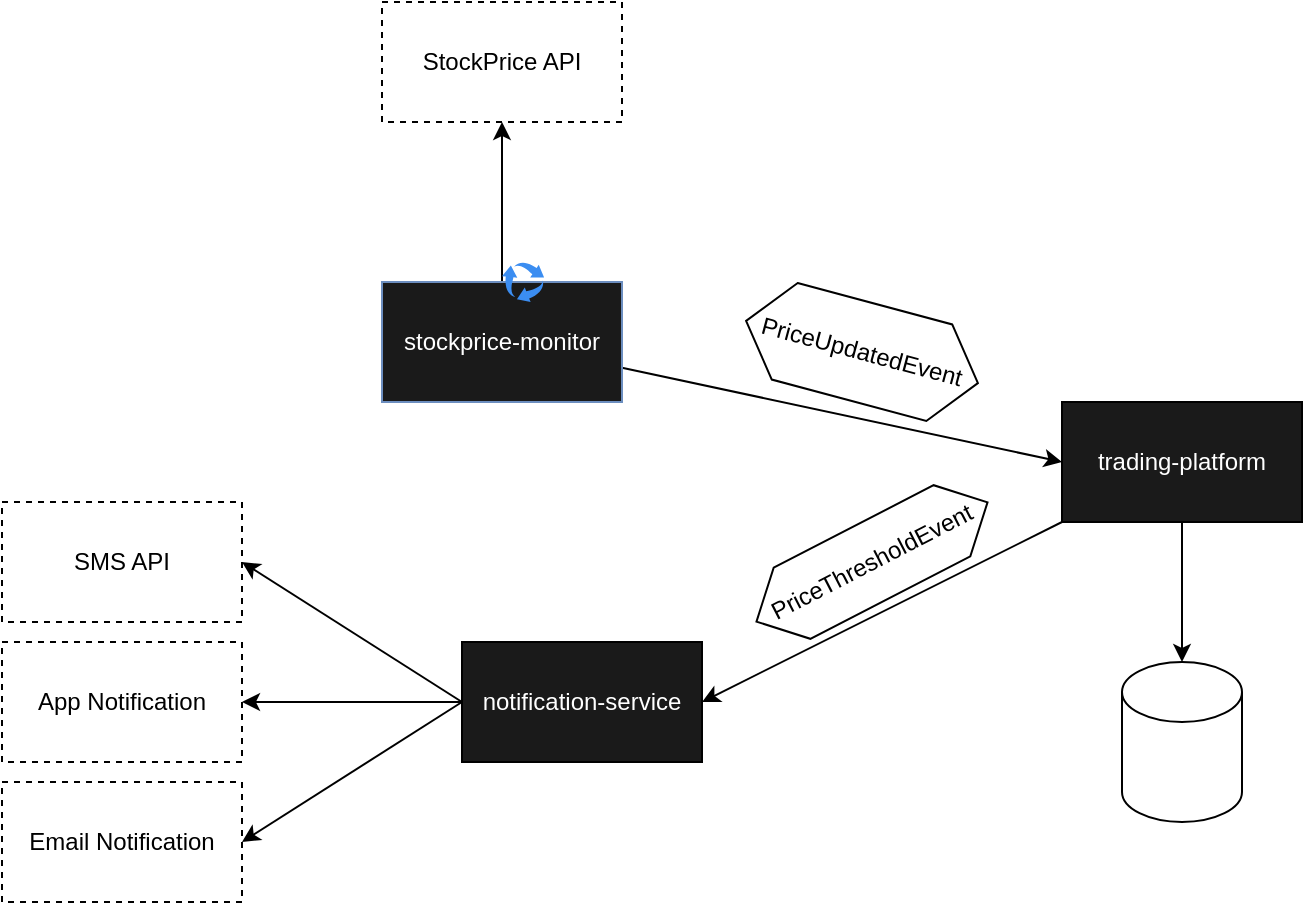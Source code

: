 <mxfile>
    <diagram id="_MlQi3pxoFHZfKHcf2Gj" name="Page-1">
        <mxGraphModel dx="1859" dy="1698" grid="1" gridSize="10" guides="1" tooltips="1" connect="1" arrows="1" fold="1" page="1" pageScale="1" pageWidth="827" pageHeight="1169" math="0" shadow="0">
            <root>
                <mxCell id="0"/>
                <mxCell id="1" parent="0"/>
                <mxCell id="6" style="edgeStyle=none;html=1;entryX=0.5;entryY=1;entryDx=0;entryDy=0;" edge="1" parent="1" source="2" target="5">
                    <mxGeometry relative="1" as="geometry"/>
                </mxCell>
                <mxCell id="9" style="edgeStyle=none;html=1;entryX=0;entryY=0.5;entryDx=0;entryDy=0;" edge="1" parent="1" source="2" target="3">
                    <mxGeometry relative="1" as="geometry"/>
                </mxCell>
                <mxCell id="2" value="&lt;font style=&quot;color: rgb(255, 255, 255);&quot;&gt;stockprice-monitor&lt;/font&gt;" style="rounded=0;whiteSpace=wrap;html=1;fillColor=#1A1A1A;strokeColor=#6c8ebf;" vertex="1" parent="1">
                    <mxGeometry x="60" y="120" width="120" height="60" as="geometry"/>
                </mxCell>
                <mxCell id="13" style="edgeStyle=none;html=1;exitX=0;exitY=1;exitDx=0;exitDy=0;entryX=1;entryY=0.5;entryDx=0;entryDy=0;" edge="1" parent="1" source="3" target="4">
                    <mxGeometry relative="1" as="geometry"/>
                </mxCell>
                <mxCell id="3" value="&lt;font style=&quot;color: light-dark(rgb(255, 255, 255), rgb(237, 237, 237));&quot;&gt;trading-platform&lt;/font&gt;" style="rounded=0;whiteSpace=wrap;html=1;fillColor=#1A1A1A;" vertex="1" parent="1">
                    <mxGeometry x="400" y="180" width="120" height="60" as="geometry"/>
                </mxCell>
                <mxCell id="18" style="edgeStyle=none;html=1;entryX=1;entryY=0.5;entryDx=0;entryDy=0;exitX=0;exitY=0.5;exitDx=0;exitDy=0;" edge="1" parent="1" source="4" target="15">
                    <mxGeometry relative="1" as="geometry"/>
                </mxCell>
                <mxCell id="19" style="edgeStyle=none;html=1;exitX=0;exitY=0.5;exitDx=0;exitDy=0;entryX=1;entryY=0.5;entryDx=0;entryDy=0;" edge="1" parent="1" source="4" target="16">
                    <mxGeometry relative="1" as="geometry"/>
                </mxCell>
                <mxCell id="20" style="edgeStyle=none;html=1;exitX=0;exitY=0.5;exitDx=0;exitDy=0;entryX=1;entryY=0.5;entryDx=0;entryDy=0;" edge="1" parent="1" source="4" target="17">
                    <mxGeometry relative="1" as="geometry"/>
                </mxCell>
                <mxCell id="4" value="&lt;font style=&quot;color: light-dark(rgb(255, 255, 255), rgb(237, 237, 237));&quot;&gt;notification-service&lt;/font&gt;" style="rounded=0;whiteSpace=wrap;html=1;fillColor=#1A1A1A;" vertex="1" parent="1">
                    <mxGeometry x="100" y="300" width="120" height="60" as="geometry"/>
                </mxCell>
                <mxCell id="5" value="StockPrice API" style="rounded=0;whiteSpace=wrap;html=1;dashed=1;" vertex="1" parent="1">
                    <mxGeometry x="60" y="-20" width="120" height="60" as="geometry"/>
                </mxCell>
                <mxCell id="8" value="" style="sketch=0;html=1;aspect=fixed;strokeColor=none;shadow=0;fillColor=#3B8DF1;verticalAlign=top;labelPosition=center;verticalLabelPosition=bottom;shape=mxgraph.gcp2.arrow_cycle" vertex="1" parent="1">
                    <mxGeometry x="120" y="110" width="21.05" height="20" as="geometry"/>
                </mxCell>
                <mxCell id="10" value="PriceUpdatedEvent" style="shape=hexagon;perimeter=hexagonPerimeter2;whiteSpace=wrap;html=1;fixedSize=1;rotation=15;" vertex="1" parent="1">
                    <mxGeometry x="240" y="130" width="120" height="50" as="geometry"/>
                </mxCell>
                <mxCell id="11" value="" style="shape=cylinder3;whiteSpace=wrap;html=1;boundedLbl=1;backgroundOutline=1;size=15;" vertex="1" parent="1">
                    <mxGeometry x="430" y="310" width="60" height="80" as="geometry"/>
                </mxCell>
                <mxCell id="12" style="edgeStyle=none;html=1;entryX=0.5;entryY=0;entryDx=0;entryDy=0;entryPerimeter=0;" edge="1" parent="1" source="3" target="11">
                    <mxGeometry relative="1" as="geometry"/>
                </mxCell>
                <mxCell id="14" value="PriceThresholdEvent" style="shape=hexagon;perimeter=hexagonPerimeter2;whiteSpace=wrap;html=1;fixedSize=1;rotation=-27.3;" vertex="1" parent="1">
                    <mxGeometry x="240" y="240" width="130" height="40" as="geometry"/>
                </mxCell>
                <mxCell id="15" value="SMS API" style="rounded=0;whiteSpace=wrap;html=1;dashed=1;" vertex="1" parent="1">
                    <mxGeometry x="-130" y="230" width="120" height="60" as="geometry"/>
                </mxCell>
                <mxCell id="16" value="App Notification" style="rounded=0;whiteSpace=wrap;html=1;dashed=1;" vertex="1" parent="1">
                    <mxGeometry x="-130" y="300" width="120" height="60" as="geometry"/>
                </mxCell>
                <mxCell id="17" value="Email Notification" style="rounded=0;whiteSpace=wrap;html=1;dashed=1;" vertex="1" parent="1">
                    <mxGeometry x="-130" y="370" width="120" height="60" as="geometry"/>
                </mxCell>
            </root>
        </mxGraphModel>
    </diagram>
</mxfile>